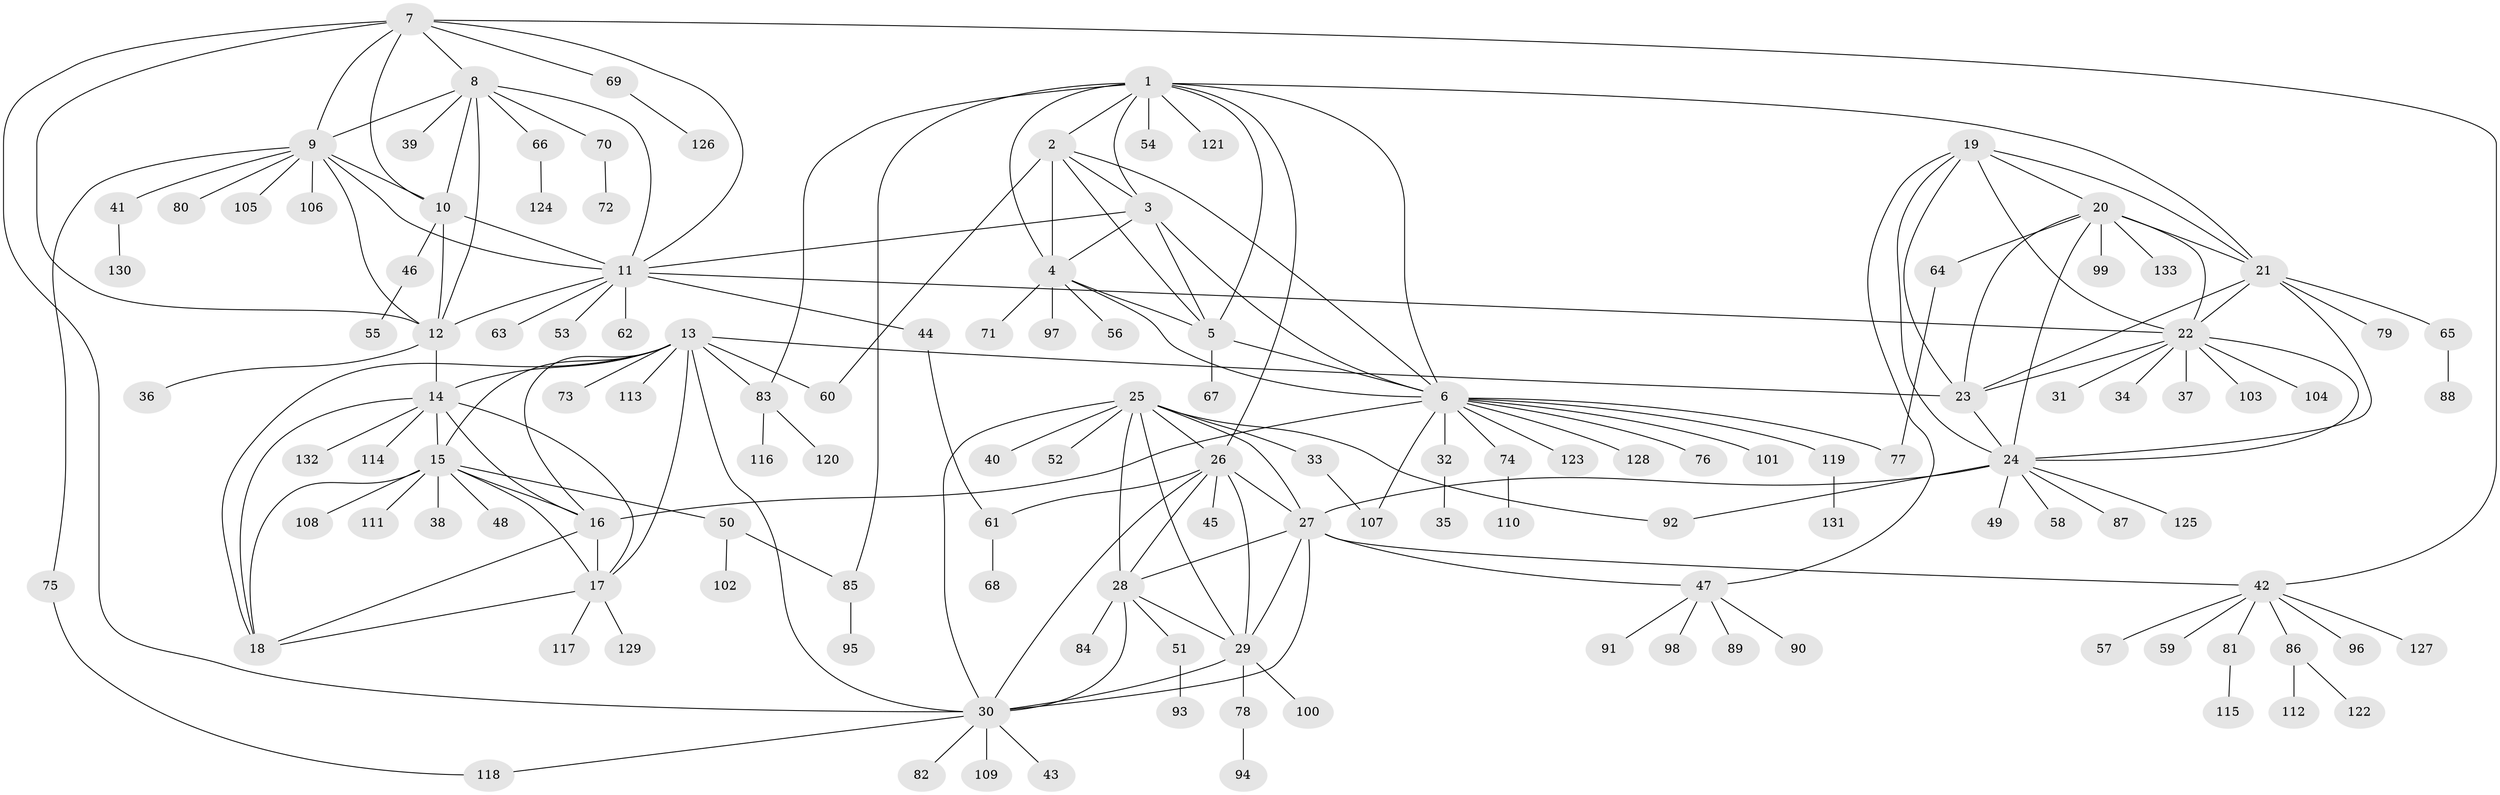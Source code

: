 // coarse degree distribution, {15: 0.02564102564102564, 9: 0.05128205128205128, 5: 0.05128205128205128, 3: 0.02564102564102564, 13: 0.02564102564102564, 7: 0.02564102564102564, 1: 0.717948717948718, 2: 0.07692307692307693}
// Generated by graph-tools (version 1.1) at 2025/19/03/04/25 18:19:53]
// undirected, 133 vertices, 198 edges
graph export_dot {
graph [start="1"]
  node [color=gray90,style=filled];
  1;
  2;
  3;
  4;
  5;
  6;
  7;
  8;
  9;
  10;
  11;
  12;
  13;
  14;
  15;
  16;
  17;
  18;
  19;
  20;
  21;
  22;
  23;
  24;
  25;
  26;
  27;
  28;
  29;
  30;
  31;
  32;
  33;
  34;
  35;
  36;
  37;
  38;
  39;
  40;
  41;
  42;
  43;
  44;
  45;
  46;
  47;
  48;
  49;
  50;
  51;
  52;
  53;
  54;
  55;
  56;
  57;
  58;
  59;
  60;
  61;
  62;
  63;
  64;
  65;
  66;
  67;
  68;
  69;
  70;
  71;
  72;
  73;
  74;
  75;
  76;
  77;
  78;
  79;
  80;
  81;
  82;
  83;
  84;
  85;
  86;
  87;
  88;
  89;
  90;
  91;
  92;
  93;
  94;
  95;
  96;
  97;
  98;
  99;
  100;
  101;
  102;
  103;
  104;
  105;
  106;
  107;
  108;
  109;
  110;
  111;
  112;
  113;
  114;
  115;
  116;
  117;
  118;
  119;
  120;
  121;
  122;
  123;
  124;
  125;
  126;
  127;
  128;
  129;
  130;
  131;
  132;
  133;
  1 -- 2;
  1 -- 3;
  1 -- 4;
  1 -- 5;
  1 -- 6;
  1 -- 21;
  1 -- 26;
  1 -- 54;
  1 -- 83;
  1 -- 85;
  1 -- 121;
  2 -- 3;
  2 -- 4;
  2 -- 5;
  2 -- 6;
  2 -- 60;
  3 -- 4;
  3 -- 5;
  3 -- 6;
  3 -- 11;
  4 -- 5;
  4 -- 6;
  4 -- 56;
  4 -- 71;
  4 -- 97;
  5 -- 6;
  5 -- 67;
  6 -- 16;
  6 -- 32;
  6 -- 74;
  6 -- 76;
  6 -- 77;
  6 -- 101;
  6 -- 107;
  6 -- 119;
  6 -- 123;
  6 -- 128;
  7 -- 8;
  7 -- 9;
  7 -- 10;
  7 -- 11;
  7 -- 12;
  7 -- 30;
  7 -- 42;
  7 -- 69;
  8 -- 9;
  8 -- 10;
  8 -- 11;
  8 -- 12;
  8 -- 39;
  8 -- 66;
  8 -- 70;
  9 -- 10;
  9 -- 11;
  9 -- 12;
  9 -- 41;
  9 -- 75;
  9 -- 80;
  9 -- 105;
  9 -- 106;
  10 -- 11;
  10 -- 12;
  10 -- 46;
  11 -- 12;
  11 -- 22;
  11 -- 44;
  11 -- 53;
  11 -- 62;
  11 -- 63;
  12 -- 14;
  12 -- 36;
  13 -- 14;
  13 -- 15;
  13 -- 16;
  13 -- 17;
  13 -- 18;
  13 -- 23;
  13 -- 30;
  13 -- 60;
  13 -- 73;
  13 -- 83;
  13 -- 113;
  14 -- 15;
  14 -- 16;
  14 -- 17;
  14 -- 18;
  14 -- 114;
  14 -- 132;
  15 -- 16;
  15 -- 17;
  15 -- 18;
  15 -- 38;
  15 -- 48;
  15 -- 50;
  15 -- 108;
  15 -- 111;
  16 -- 17;
  16 -- 18;
  17 -- 18;
  17 -- 117;
  17 -- 129;
  19 -- 20;
  19 -- 21;
  19 -- 22;
  19 -- 23;
  19 -- 24;
  19 -- 47;
  20 -- 21;
  20 -- 22;
  20 -- 23;
  20 -- 24;
  20 -- 64;
  20 -- 99;
  20 -- 133;
  21 -- 22;
  21 -- 23;
  21 -- 24;
  21 -- 65;
  21 -- 79;
  22 -- 23;
  22 -- 24;
  22 -- 31;
  22 -- 34;
  22 -- 37;
  22 -- 103;
  22 -- 104;
  23 -- 24;
  24 -- 27;
  24 -- 49;
  24 -- 58;
  24 -- 87;
  24 -- 92;
  24 -- 125;
  25 -- 26;
  25 -- 27;
  25 -- 28;
  25 -- 29;
  25 -- 30;
  25 -- 33;
  25 -- 40;
  25 -- 52;
  25 -- 92;
  26 -- 27;
  26 -- 28;
  26 -- 29;
  26 -- 30;
  26 -- 45;
  26 -- 61;
  27 -- 28;
  27 -- 29;
  27 -- 30;
  27 -- 42;
  27 -- 47;
  28 -- 29;
  28 -- 30;
  28 -- 51;
  28 -- 84;
  29 -- 30;
  29 -- 78;
  29 -- 100;
  30 -- 43;
  30 -- 82;
  30 -- 109;
  30 -- 118;
  32 -- 35;
  33 -- 107;
  41 -- 130;
  42 -- 57;
  42 -- 59;
  42 -- 81;
  42 -- 86;
  42 -- 96;
  42 -- 127;
  44 -- 61;
  46 -- 55;
  47 -- 89;
  47 -- 90;
  47 -- 91;
  47 -- 98;
  50 -- 85;
  50 -- 102;
  51 -- 93;
  61 -- 68;
  64 -- 77;
  65 -- 88;
  66 -- 124;
  69 -- 126;
  70 -- 72;
  74 -- 110;
  75 -- 118;
  78 -- 94;
  81 -- 115;
  83 -- 116;
  83 -- 120;
  85 -- 95;
  86 -- 112;
  86 -- 122;
  119 -- 131;
}
